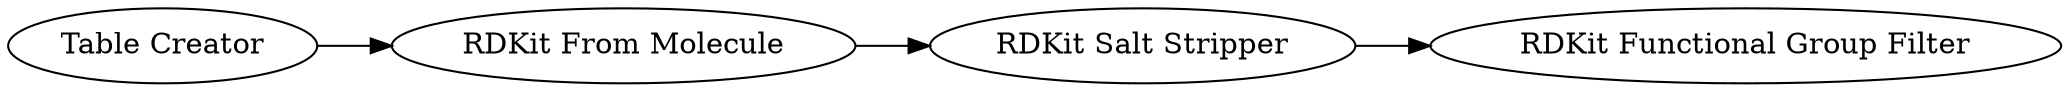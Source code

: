 digraph {
	71 -> 74
	56 -> 71
	45 -> 56
	74 [label="RDKit Functional Group Filter"]
	56 [label="RDKit From Molecule"]
	71 [label="RDKit Salt Stripper"]
	45 [label="Table Creator"]
	rankdir=LR
}
